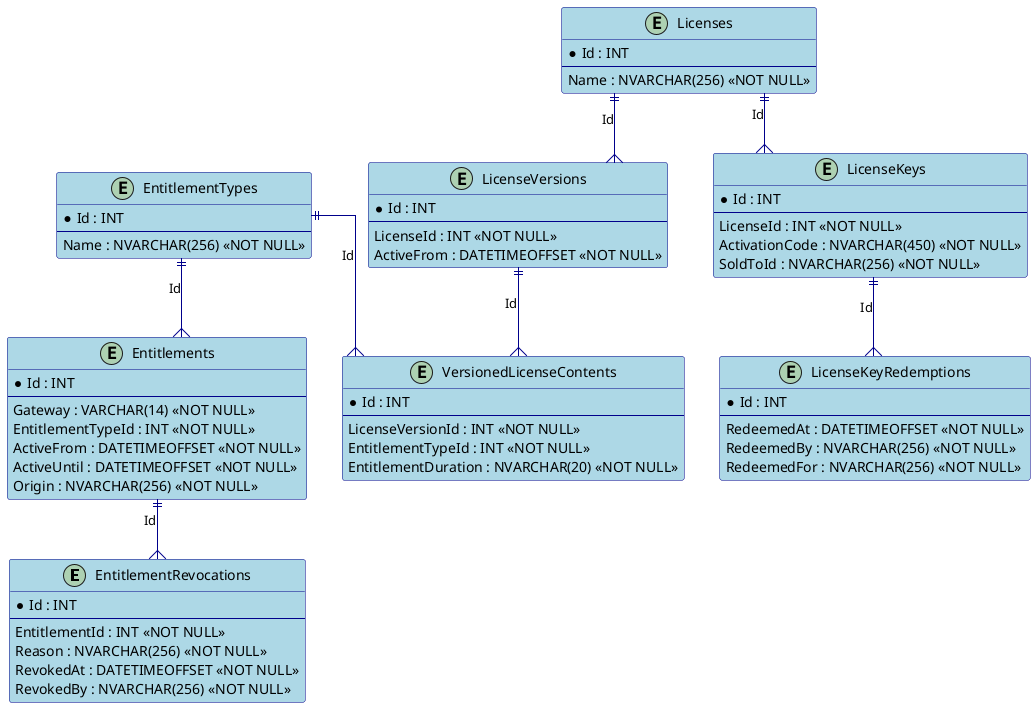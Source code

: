 @startuml
' Generated on 2025-06-13 11:55:59 UTC
' Database: 

skinparam linetype ortho
skinparam roundcorner 5
skinparam class {
    BackgroundColor LightBlue
    BorderColor DarkBlue
    ArrowColor DarkBlue
}

entity "EntitlementRevocations" {
  * Id : INT
  --
  EntitlementId : INT <<NOT NULL>>
  Reason : NVARCHAR(256) <<NOT NULL>>
  RevokedAt : DATETIMEOFFSET <<NOT NULL>>
  RevokedBy : NVARCHAR(256) <<NOT NULL>>
}

entity "Entitlements" {
  * Id : INT
  --
  Gateway : VARCHAR(14) <<NOT NULL>>
  EntitlementTypeId : INT <<NOT NULL>>
  ActiveFrom : DATETIMEOFFSET <<NOT NULL>>
  ActiveUntil : DATETIMEOFFSET <<NOT NULL>>
  Origin : NVARCHAR(256) <<NOT NULL>>
}

entity "EntitlementTypes" {
  * Id : INT
  --
  Name : NVARCHAR(256) <<NOT NULL>>
}

entity "LicenseKeyRedemptions" {
  * Id : INT
  --
  RedeemedAt : DATETIMEOFFSET <<NOT NULL>>
  RedeemedBy : NVARCHAR(256) <<NOT NULL>>
  RedeemedFor : NVARCHAR(256) <<NOT NULL>>
}

entity "LicenseKeys" {
  * Id : INT
  --
  LicenseId : INT <<NOT NULL>>
  ActivationCode : NVARCHAR(450) <<NOT NULL>>
  SoldToId : NVARCHAR(256) <<NOT NULL>>
}

entity "Licenses" {
  * Id : INT
  --
  Name : NVARCHAR(256) <<NOT NULL>>
}

entity "LicenseVersions" {
  * Id : INT
  --
  LicenseId : INT <<NOT NULL>>
  ActiveFrom : DATETIMEOFFSET <<NOT NULL>>
}

entity "VersionedLicenseContents" {
  * Id : INT
  --
  LicenseVersionId : INT <<NOT NULL>>
  EntitlementTypeId : INT <<NOT NULL>>
  EntitlementDuration : NVARCHAR(20) <<NOT NULL>>
}


' Relationships
Entitlements ||--{ EntitlementRevocations : Id
EntitlementTypes ||--{ Entitlements : Id
LicenseKeys ||--{ LicenseKeyRedemptions : Id
Licenses ||--{ LicenseKeys : Id
Licenses ||--{ LicenseVersions : Id
EntitlementTypes ||--{ VersionedLicenseContents : Id
LicenseVersions ||--{ VersionedLicenseContents : Id

@enduml
